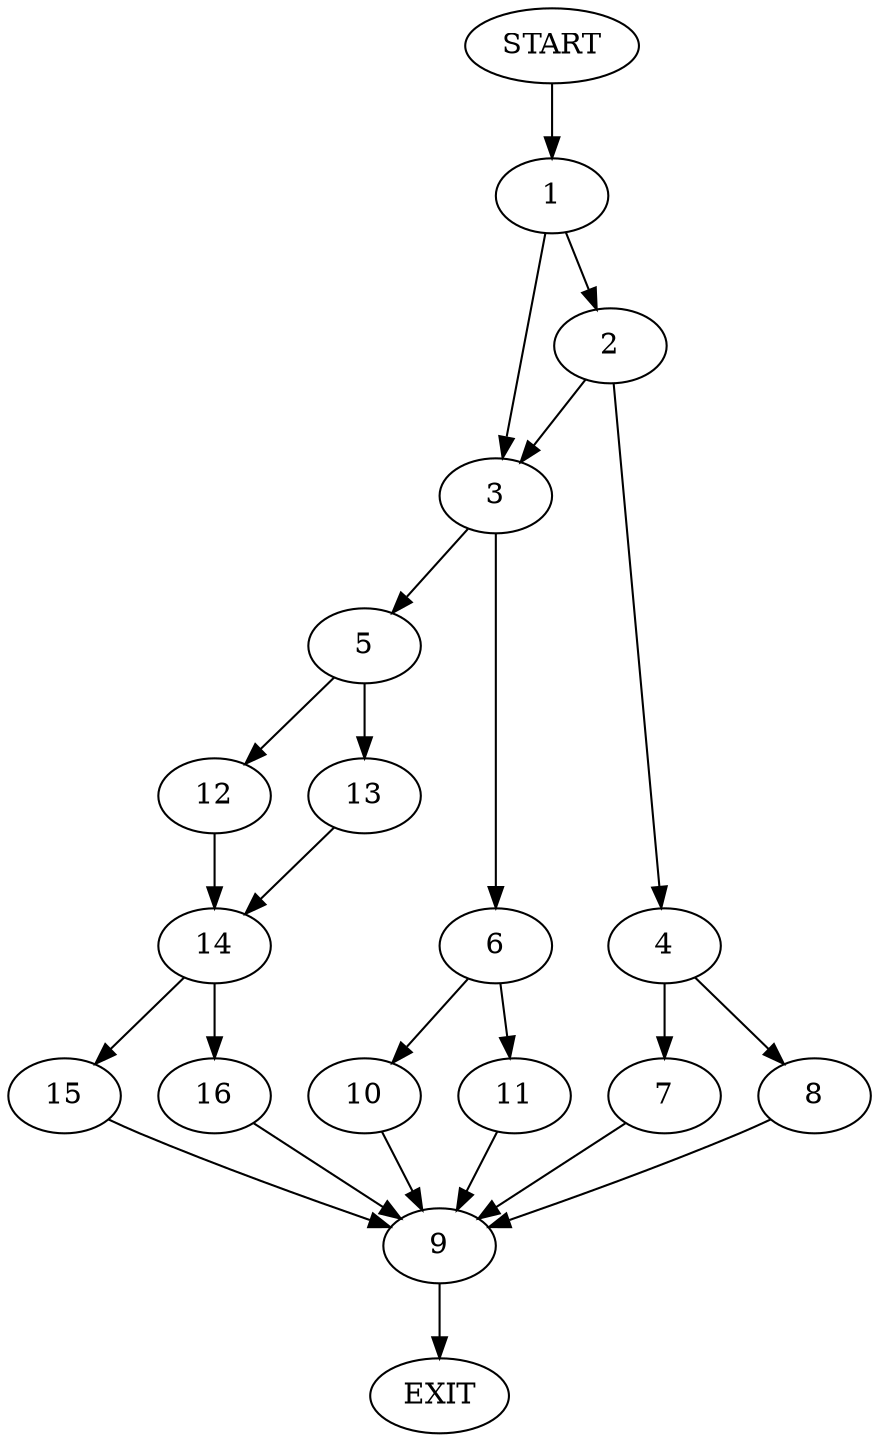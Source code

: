 digraph {
0 [label="START"]
17 [label="EXIT"]
0 -> 1
1 -> 2
1 -> 3
2 -> 4
2 -> 3
3 -> 5
3 -> 6
4 -> 7
4 -> 8
8 -> 9
7 -> 9
9 -> 17
6 -> 10
6 -> 11
5 -> 12
5 -> 13
10 -> 9
11 -> 9
12 -> 14
13 -> 14
14 -> 15
14 -> 16
16 -> 9
15 -> 9
}

